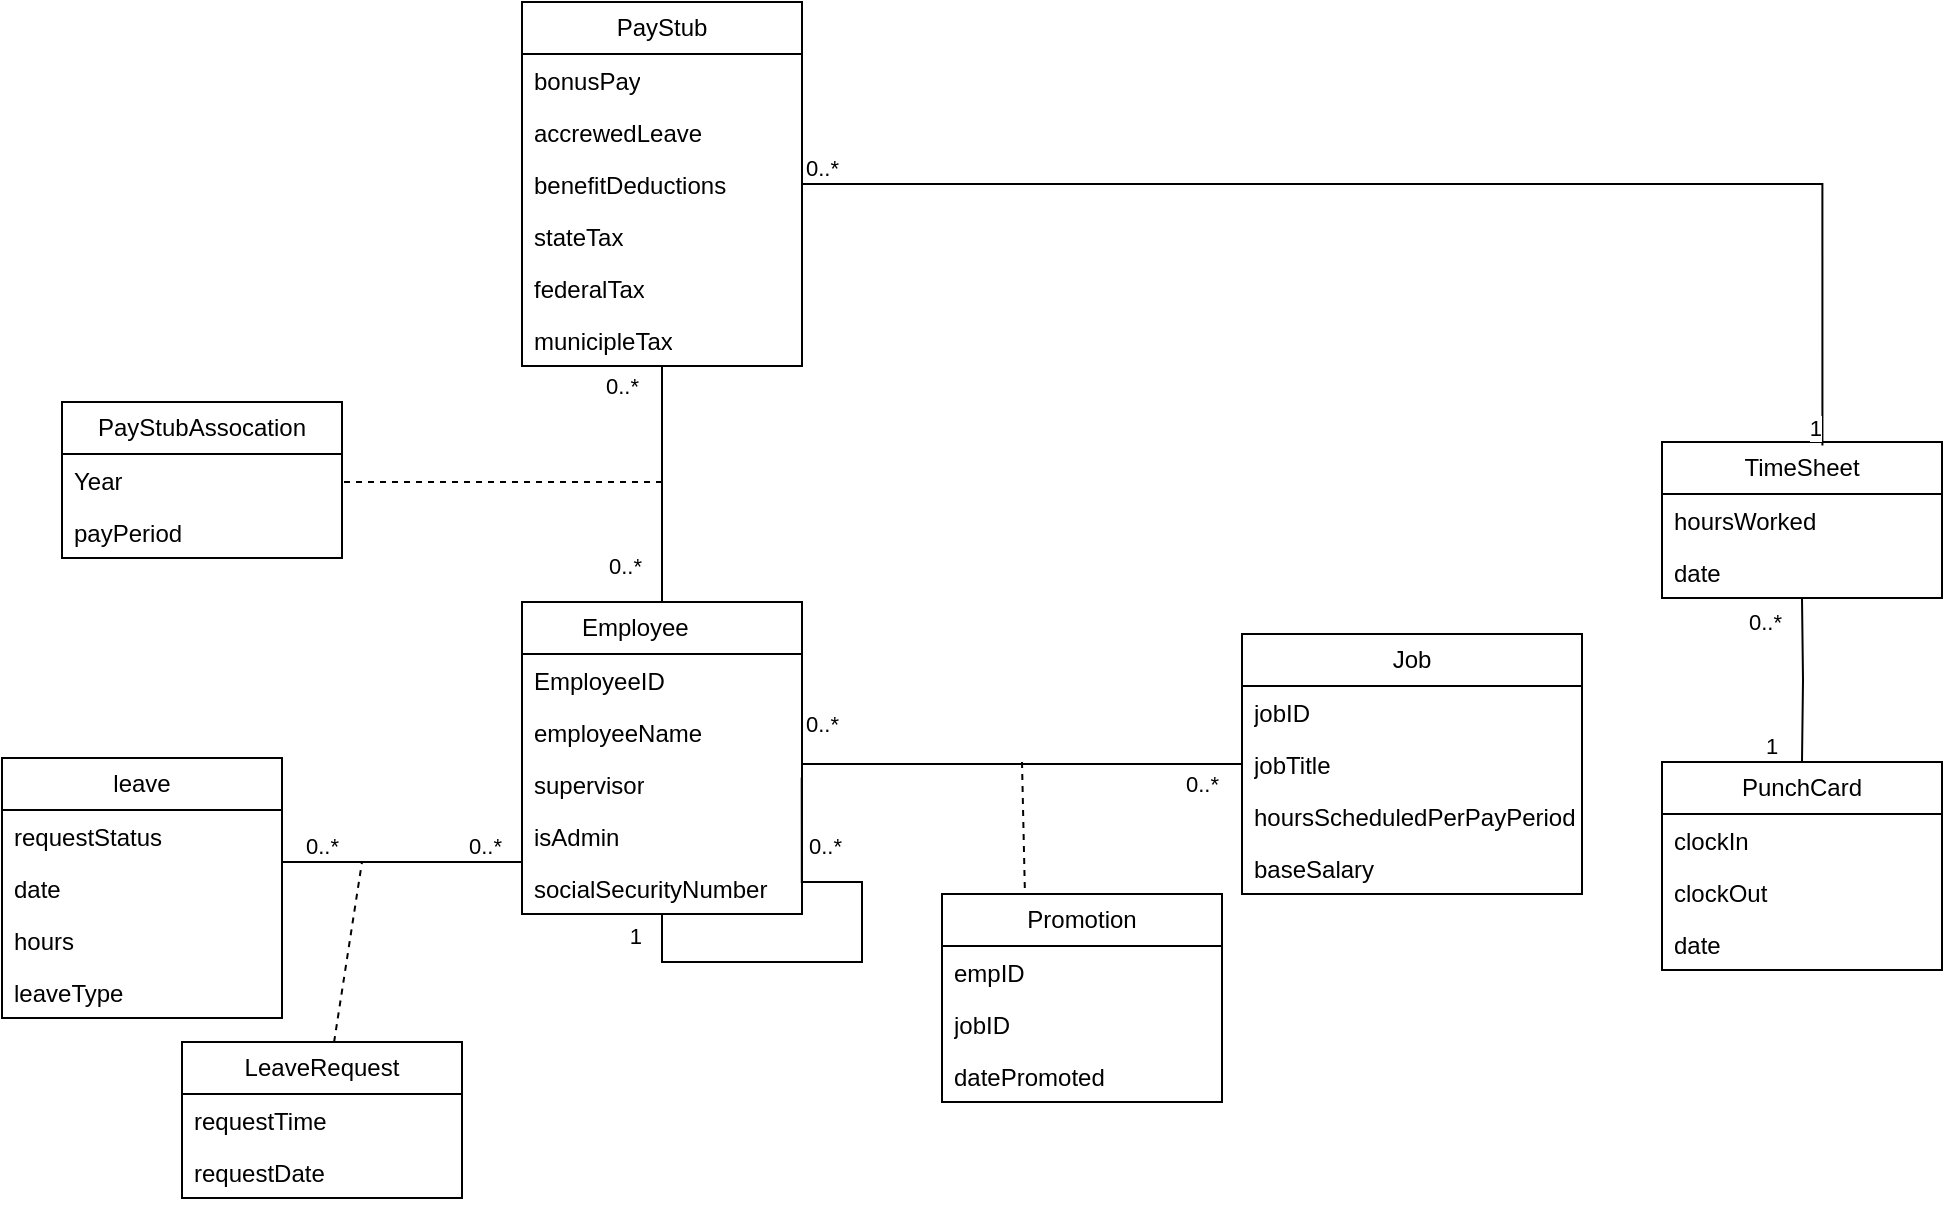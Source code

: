<mxfile version="24.0.4" type="device">
  <diagram name="Page-1" id="-NNGL4mW3Y8jt-ZhfhwO">
    <mxGraphModel dx="1124" dy="574" grid="1" gridSize="10" guides="1" tooltips="1" connect="1" arrows="1" fold="1" page="1" pageScale="1" pageWidth="1100" pageHeight="850" math="0" shadow="0">
      <root>
        <mxCell id="0" />
        <mxCell id="1" parent="0" />
        <mxCell id="ONxXVWHzVPM0Q5yVXpUs-14" value="Employee&lt;span style=&quot;white-space: pre;&quot;&gt;&#x9;&lt;/span&gt;" style="swimlane;fontStyle=0;childLayout=stackLayout;horizontal=1;startSize=26;fillColor=none;horizontalStack=0;resizeParent=1;resizeParentMax=0;resizeLast=0;collapsible=1;marginBottom=0;whiteSpace=wrap;html=1;" parent="1" vertex="1">
          <mxGeometry x="360" y="330" width="140" height="156" as="geometry" />
        </mxCell>
        <mxCell id="ONxXVWHzVPM0Q5yVXpUs-60" value="EmployeeID" style="text;strokeColor=none;fillColor=none;align=left;verticalAlign=top;spacingLeft=4;spacingRight=4;overflow=hidden;rotatable=0;points=[[0,0.5],[1,0.5]];portConstraint=eastwest;whiteSpace=wrap;html=1;" parent="ONxXVWHzVPM0Q5yVXpUs-14" vertex="1">
          <mxGeometry y="26" width="140" height="26" as="geometry" />
        </mxCell>
        <mxCell id="bheDur5DmYSqpsH1EMan-14" value="employeeName" style="text;strokeColor=none;fillColor=none;align=left;verticalAlign=top;spacingLeft=4;spacingRight=4;overflow=hidden;rotatable=0;points=[[0,0.5],[1,0.5]];portConstraint=eastwest;whiteSpace=wrap;html=1;" vertex="1" parent="ONxXVWHzVPM0Q5yVXpUs-14">
          <mxGeometry y="52" width="140" height="26" as="geometry" />
        </mxCell>
        <mxCell id="ONxXVWHzVPM0Q5yVXpUs-18" value="supervisor" style="text;strokeColor=none;fillColor=none;align=left;verticalAlign=top;spacingLeft=4;spacingRight=4;overflow=hidden;rotatable=0;points=[[0,0.5],[1,0.5]];portConstraint=eastwest;whiteSpace=wrap;html=1;" parent="ONxXVWHzVPM0Q5yVXpUs-14" vertex="1">
          <mxGeometry y="78" width="140" height="26" as="geometry" />
        </mxCell>
        <mxCell id="ONxXVWHzVPM0Q5yVXpUs-19" value="isAdmin" style="text;strokeColor=none;fillColor=none;align=left;verticalAlign=top;spacingLeft=4;spacingRight=4;overflow=hidden;rotatable=0;points=[[0,0.5],[1,0.5]];portConstraint=eastwest;whiteSpace=wrap;html=1;" parent="ONxXVWHzVPM0Q5yVXpUs-14" vertex="1">
          <mxGeometry y="104" width="140" height="26" as="geometry" />
        </mxCell>
        <mxCell id="ONxXVWHzVPM0Q5yVXpUs-61" value="socialSecurityNumber" style="text;strokeColor=none;fillColor=none;align=left;verticalAlign=top;spacingLeft=4;spacingRight=4;overflow=hidden;rotatable=0;points=[[0,0.5],[1,0.5]];portConstraint=eastwest;whiteSpace=wrap;html=1;" parent="ONxXVWHzVPM0Q5yVXpUs-14" vertex="1">
          <mxGeometry y="130" width="140" height="26" as="geometry" />
        </mxCell>
        <mxCell id="ONxXVWHzVPM0Q5yVXpUs-21" value="PunchCard" style="swimlane;fontStyle=0;childLayout=stackLayout;horizontal=1;startSize=26;fillColor=none;horizontalStack=0;resizeParent=1;resizeParentMax=0;resizeLast=0;collapsible=1;marginBottom=0;whiteSpace=wrap;html=1;" parent="1" vertex="1">
          <mxGeometry x="930" y="410" width="140" height="104" as="geometry" />
        </mxCell>
        <mxCell id="ONxXVWHzVPM0Q5yVXpUs-22" value="clockIn" style="text;strokeColor=none;fillColor=none;align=left;verticalAlign=top;spacingLeft=4;spacingRight=4;overflow=hidden;rotatable=0;points=[[0,0.5],[1,0.5]];portConstraint=eastwest;whiteSpace=wrap;html=1;" parent="ONxXVWHzVPM0Q5yVXpUs-21" vertex="1">
          <mxGeometry y="26" width="140" height="26" as="geometry" />
        </mxCell>
        <mxCell id="ONxXVWHzVPM0Q5yVXpUs-23" value="clockOut" style="text;strokeColor=none;fillColor=none;align=left;verticalAlign=top;spacingLeft=4;spacingRight=4;overflow=hidden;rotatable=0;points=[[0,0.5],[1,0.5]];portConstraint=eastwest;whiteSpace=wrap;html=1;" parent="ONxXVWHzVPM0Q5yVXpUs-21" vertex="1">
          <mxGeometry y="52" width="140" height="26" as="geometry" />
        </mxCell>
        <mxCell id="ONxXVWHzVPM0Q5yVXpUs-24" value="date" style="text;strokeColor=none;fillColor=none;align=left;verticalAlign=top;spacingLeft=4;spacingRight=4;overflow=hidden;rotatable=0;points=[[0,0.5],[1,0.5]];portConstraint=eastwest;whiteSpace=wrap;html=1;" parent="ONxXVWHzVPM0Q5yVXpUs-21" vertex="1">
          <mxGeometry y="78" width="140" height="26" as="geometry" />
        </mxCell>
        <mxCell id="ONxXVWHzVPM0Q5yVXpUs-25" value="TimeSheet" style="swimlane;fontStyle=0;childLayout=stackLayout;horizontal=1;startSize=26;fillColor=none;horizontalStack=0;resizeParent=1;resizeParentMax=0;resizeLast=0;collapsible=1;marginBottom=0;whiteSpace=wrap;html=1;" parent="1" vertex="1">
          <mxGeometry x="930" y="250" width="140" height="78" as="geometry" />
        </mxCell>
        <mxCell id="ONxXVWHzVPM0Q5yVXpUs-26" value="hoursWorked" style="text;strokeColor=none;fillColor=none;align=left;verticalAlign=top;spacingLeft=4;spacingRight=4;overflow=hidden;rotatable=0;points=[[0,0.5],[1,0.5]];portConstraint=eastwest;whiteSpace=wrap;html=1;" parent="ONxXVWHzVPM0Q5yVXpUs-25" vertex="1">
          <mxGeometry y="26" width="140" height="26" as="geometry" />
        </mxCell>
        <mxCell id="ONxXVWHzVPM0Q5yVXpUs-27" value="date" style="text;strokeColor=none;fillColor=none;align=left;verticalAlign=top;spacingLeft=4;spacingRight=4;overflow=hidden;rotatable=0;points=[[0,0.5],[1,0.5]];portConstraint=eastwest;whiteSpace=wrap;html=1;" parent="ONxXVWHzVPM0Q5yVXpUs-25" vertex="1">
          <mxGeometry y="52" width="140" height="26" as="geometry" />
        </mxCell>
        <mxCell id="ONxXVWHzVPM0Q5yVXpUs-32" value="" style="endArrow=none;html=1;edgeStyle=orthogonalEdgeStyle;rounded=0;" parent="1" target="ONxXVWHzVPM0Q5yVXpUs-25" edge="1">
          <mxGeometry relative="1" as="geometry">
            <mxPoint x="1000" y="410" as="sourcePoint" />
            <mxPoint x="1050" y="350" as="targetPoint" />
          </mxGeometry>
        </mxCell>
        <mxCell id="ONxXVWHzVPM0Q5yVXpUs-33" value="1" style="edgeLabel;resizable=0;html=1;align=left;verticalAlign=bottom;" parent="ONxXVWHzVPM0Q5yVXpUs-32" connectable="0" vertex="1">
          <mxGeometry x="-1" relative="1" as="geometry">
            <mxPoint x="-20" as="offset" />
          </mxGeometry>
        </mxCell>
        <mxCell id="ONxXVWHzVPM0Q5yVXpUs-34" value="0..*" style="edgeLabel;resizable=0;html=1;align=right;verticalAlign=bottom;" parent="ONxXVWHzVPM0Q5yVXpUs-32" connectable="0" vertex="1">
          <mxGeometry x="1" relative="1" as="geometry">
            <mxPoint x="-10" y="20" as="offset" />
          </mxGeometry>
        </mxCell>
        <mxCell id="ONxXVWHzVPM0Q5yVXpUs-42" value="PayStub" style="swimlane;fontStyle=0;childLayout=stackLayout;horizontal=1;startSize=26;fillColor=none;horizontalStack=0;resizeParent=1;resizeParentMax=0;resizeLast=0;collapsible=1;marginBottom=0;whiteSpace=wrap;html=1;" parent="1" vertex="1">
          <mxGeometry x="360" y="30" width="140" height="182" as="geometry" />
        </mxCell>
        <mxCell id="bheDur5DmYSqpsH1EMan-28" value="bonusPay" style="text;strokeColor=none;fillColor=none;align=left;verticalAlign=top;spacingLeft=4;spacingRight=4;overflow=hidden;rotatable=0;points=[[0,0.5],[1,0.5]];portConstraint=eastwest;whiteSpace=wrap;html=1;" vertex="1" parent="ONxXVWHzVPM0Q5yVXpUs-42">
          <mxGeometry y="26" width="140" height="26" as="geometry" />
        </mxCell>
        <mxCell id="ONxXVWHzVPM0Q5yVXpUs-48" value="accrewedLeave" style="text;strokeColor=none;fillColor=none;align=left;verticalAlign=top;spacingLeft=4;spacingRight=4;overflow=hidden;rotatable=0;points=[[0,0.5],[1,0.5]];portConstraint=eastwest;whiteSpace=wrap;html=1;" parent="ONxXVWHzVPM0Q5yVXpUs-42" vertex="1">
          <mxGeometry y="52" width="140" height="26" as="geometry" />
        </mxCell>
        <mxCell id="ONxXVWHzVPM0Q5yVXpUs-43" value="benefitDeductions" style="text;strokeColor=none;fillColor=none;align=left;verticalAlign=top;spacingLeft=4;spacingRight=4;overflow=hidden;rotatable=0;points=[[0,0.5],[1,0.5]];portConstraint=eastwest;whiteSpace=wrap;html=1;" parent="ONxXVWHzVPM0Q5yVXpUs-42" vertex="1">
          <mxGeometry y="78" width="140" height="26" as="geometry" />
        </mxCell>
        <mxCell id="ONxXVWHzVPM0Q5yVXpUs-46" value="stateTax" style="text;strokeColor=none;fillColor=none;align=left;verticalAlign=top;spacingLeft=4;spacingRight=4;overflow=hidden;rotatable=0;points=[[0,0.5],[1,0.5]];portConstraint=eastwest;whiteSpace=wrap;html=1;" parent="ONxXVWHzVPM0Q5yVXpUs-42" vertex="1">
          <mxGeometry y="104" width="140" height="26" as="geometry" />
        </mxCell>
        <mxCell id="ONxXVWHzVPM0Q5yVXpUs-47" value="federalTax" style="text;strokeColor=none;fillColor=none;align=left;verticalAlign=top;spacingLeft=4;spacingRight=4;overflow=hidden;rotatable=0;points=[[0,0.5],[1,0.5]];portConstraint=eastwest;whiteSpace=wrap;html=1;" parent="ONxXVWHzVPM0Q5yVXpUs-42" vertex="1">
          <mxGeometry y="130" width="140" height="26" as="geometry" />
        </mxCell>
        <mxCell id="ONxXVWHzVPM0Q5yVXpUs-49" value="municipleTax" style="text;strokeColor=none;fillColor=none;align=left;verticalAlign=top;spacingLeft=4;spacingRight=4;overflow=hidden;rotatable=0;points=[[0,0.5],[1,0.5]];portConstraint=eastwest;whiteSpace=wrap;html=1;" parent="ONxXVWHzVPM0Q5yVXpUs-42" vertex="1">
          <mxGeometry y="156" width="140" height="26" as="geometry" />
        </mxCell>
        <mxCell id="ONxXVWHzVPM0Q5yVXpUs-50" value="" style="endArrow=none;html=1;edgeStyle=orthogonalEdgeStyle;rounded=0;entryX=0.573;entryY=0.023;entryDx=0;entryDy=0;entryPerimeter=0;" parent="1" source="ONxXVWHzVPM0Q5yVXpUs-42" target="ONxXVWHzVPM0Q5yVXpUs-25" edge="1">
          <mxGeometry relative="1" as="geometry">
            <mxPoint x="520" y="120" as="sourcePoint" />
            <mxPoint x="680" y="120" as="targetPoint" />
          </mxGeometry>
        </mxCell>
        <mxCell id="ONxXVWHzVPM0Q5yVXpUs-51" value="0..*" style="edgeLabel;resizable=0;html=1;align=left;verticalAlign=bottom;" parent="ONxXVWHzVPM0Q5yVXpUs-50" connectable="0" vertex="1">
          <mxGeometry x="-1" relative="1" as="geometry" />
        </mxCell>
        <mxCell id="ONxXVWHzVPM0Q5yVXpUs-52" value="1" style="edgeLabel;resizable=0;html=1;align=right;verticalAlign=bottom;" parent="ONxXVWHzVPM0Q5yVXpUs-50" connectable="0" vertex="1">
          <mxGeometry x="1" relative="1" as="geometry" />
        </mxCell>
        <mxCell id="ONxXVWHzVPM0Q5yVXpUs-53" value="" style="endArrow=none;html=1;edgeStyle=orthogonalEdgeStyle;rounded=0;" parent="1" source="ONxXVWHzVPM0Q5yVXpUs-62" target="ONxXVWHzVPM0Q5yVXpUs-14" edge="1">
          <mxGeometry relative="1" as="geometry">
            <mxPoint x="110" y="500" as="sourcePoint" />
            <mxPoint x="270" y="500" as="targetPoint" />
            <Array as="points">
              <mxPoint x="330" y="460" />
              <mxPoint x="330" y="460" />
            </Array>
          </mxGeometry>
        </mxCell>
        <mxCell id="ONxXVWHzVPM0Q5yVXpUs-54" value="0..*" style="edgeLabel;resizable=0;html=1;align=left;verticalAlign=bottom;" parent="ONxXVWHzVPM0Q5yVXpUs-53" connectable="0" vertex="1">
          <mxGeometry x="-1" relative="1" as="geometry">
            <mxPoint x="10" as="offset" />
          </mxGeometry>
        </mxCell>
        <mxCell id="ONxXVWHzVPM0Q5yVXpUs-55" value="0..*" style="edgeLabel;resizable=0;html=1;align=right;verticalAlign=bottom;" parent="ONxXVWHzVPM0Q5yVXpUs-53" connectable="0" vertex="1">
          <mxGeometry x="1" relative="1" as="geometry">
            <mxPoint x="-10" as="offset" />
          </mxGeometry>
        </mxCell>
        <mxCell id="ONxXVWHzVPM0Q5yVXpUs-62" value="leave" style="swimlane;fontStyle=0;childLayout=stackLayout;horizontal=1;startSize=26;fillColor=none;horizontalStack=0;resizeParent=1;resizeParentMax=0;resizeLast=0;collapsible=1;marginBottom=0;whiteSpace=wrap;html=1;" parent="1" vertex="1">
          <mxGeometry x="100" y="408" width="140" height="130" as="geometry" />
        </mxCell>
        <mxCell id="ONxXVWHzVPM0Q5yVXpUs-65" value="requestStatus" style="text;strokeColor=none;fillColor=none;align=left;verticalAlign=top;spacingLeft=4;spacingRight=4;overflow=hidden;rotatable=0;points=[[0,0.5],[1,0.5]];portConstraint=eastwest;whiteSpace=wrap;html=1;" parent="ONxXVWHzVPM0Q5yVXpUs-62" vertex="1">
          <mxGeometry y="26" width="140" height="26" as="geometry" />
        </mxCell>
        <mxCell id="ONxXVWHzVPM0Q5yVXpUs-63" value="date" style="text;strokeColor=none;fillColor=none;align=left;verticalAlign=top;spacingLeft=4;spacingRight=4;overflow=hidden;rotatable=0;points=[[0,0.5],[1,0.5]];portConstraint=eastwest;whiteSpace=wrap;html=1;" parent="ONxXVWHzVPM0Q5yVXpUs-62" vertex="1">
          <mxGeometry y="52" width="140" height="26" as="geometry" />
        </mxCell>
        <mxCell id="ONxXVWHzVPM0Q5yVXpUs-64" value="hours" style="text;strokeColor=none;fillColor=none;align=left;verticalAlign=top;spacingLeft=4;spacingRight=4;overflow=hidden;rotatable=0;points=[[0,0.5],[1,0.5]];portConstraint=eastwest;whiteSpace=wrap;html=1;" parent="ONxXVWHzVPM0Q5yVXpUs-62" vertex="1">
          <mxGeometry y="78" width="140" height="26" as="geometry" />
        </mxCell>
        <mxCell id="bheDur5DmYSqpsH1EMan-13" value="leaveType" style="text;strokeColor=none;fillColor=none;align=left;verticalAlign=top;spacingLeft=4;spacingRight=4;overflow=hidden;rotatable=0;points=[[0,0.5],[1,0.5]];portConstraint=eastwest;whiteSpace=wrap;html=1;" vertex="1" parent="ONxXVWHzVPM0Q5yVXpUs-62">
          <mxGeometry y="104" width="140" height="26" as="geometry" />
        </mxCell>
        <mxCell id="ONxXVWHzVPM0Q5yVXpUs-66" value="LeaveRequest" style="swimlane;fontStyle=0;childLayout=stackLayout;horizontal=1;startSize=26;fillColor=none;horizontalStack=0;resizeParent=1;resizeParentMax=0;resizeLast=0;collapsible=1;marginBottom=0;whiteSpace=wrap;html=1;" parent="1" vertex="1">
          <mxGeometry x="190" y="550" width="140" height="78" as="geometry" />
        </mxCell>
        <mxCell id="ONxXVWHzVPM0Q5yVXpUs-67" value="requestTime" style="text;strokeColor=none;fillColor=none;align=left;verticalAlign=top;spacingLeft=4;spacingRight=4;overflow=hidden;rotatable=0;points=[[0,0.5],[1,0.5]];portConstraint=eastwest;whiteSpace=wrap;html=1;" parent="ONxXVWHzVPM0Q5yVXpUs-66" vertex="1">
          <mxGeometry y="26" width="140" height="26" as="geometry" />
        </mxCell>
        <mxCell id="ONxXVWHzVPM0Q5yVXpUs-68" value="requestDate" style="text;strokeColor=none;fillColor=none;align=left;verticalAlign=top;spacingLeft=4;spacingRight=4;overflow=hidden;rotatable=0;points=[[0,0.5],[1,0.5]];portConstraint=eastwest;whiteSpace=wrap;html=1;" parent="ONxXVWHzVPM0Q5yVXpUs-66" vertex="1">
          <mxGeometry y="52" width="140" height="26" as="geometry" />
        </mxCell>
        <mxCell id="ONxXVWHzVPM0Q5yVXpUs-70" value="" style="endArrow=none;dashed=1;html=1;rounded=0;" parent="1" source="ONxXVWHzVPM0Q5yVXpUs-66" edge="1">
          <mxGeometry width="50" height="50" relative="1" as="geometry">
            <mxPoint x="200" y="520" as="sourcePoint" />
            <mxPoint x="280" y="460" as="targetPoint" />
          </mxGeometry>
        </mxCell>
        <mxCell id="ONxXVWHzVPM0Q5yVXpUs-71" value="PayStubAssocation" style="swimlane;fontStyle=0;childLayout=stackLayout;horizontal=1;startSize=26;fillColor=none;horizontalStack=0;resizeParent=1;resizeParentMax=0;resizeLast=0;collapsible=1;marginBottom=0;whiteSpace=wrap;html=1;" parent="1" vertex="1">
          <mxGeometry x="130" y="230" width="140" height="78" as="geometry" />
        </mxCell>
        <mxCell id="ONxXVWHzVPM0Q5yVXpUs-72" value="Year" style="text;strokeColor=none;fillColor=none;align=left;verticalAlign=top;spacingLeft=4;spacingRight=4;overflow=hidden;rotatable=0;points=[[0,0.5],[1,0.5]];portConstraint=eastwest;whiteSpace=wrap;html=1;" parent="ONxXVWHzVPM0Q5yVXpUs-71" vertex="1">
          <mxGeometry y="26" width="140" height="26" as="geometry" />
        </mxCell>
        <mxCell id="ONxXVWHzVPM0Q5yVXpUs-79" value="" style="endArrow=none;dashed=1;html=1;rounded=0;" parent="ONxXVWHzVPM0Q5yVXpUs-71" edge="1">
          <mxGeometry width="50" height="50" relative="1" as="geometry">
            <mxPoint x="300" y="40" as="sourcePoint" />
            <mxPoint x="140" y="40" as="targetPoint" />
          </mxGeometry>
        </mxCell>
        <mxCell id="ONxXVWHzVPM0Q5yVXpUs-73" value="payPeriod" style="text;strokeColor=none;fillColor=none;align=left;verticalAlign=top;spacingLeft=4;spacingRight=4;overflow=hidden;rotatable=0;points=[[0,0.5],[1,0.5]];portConstraint=eastwest;whiteSpace=wrap;html=1;" parent="ONxXVWHzVPM0Q5yVXpUs-71" vertex="1">
          <mxGeometry y="52" width="140" height="26" as="geometry" />
        </mxCell>
        <mxCell id="ONxXVWHzVPM0Q5yVXpUs-76" value="" style="endArrow=none;html=1;edgeStyle=orthogonalEdgeStyle;rounded=0;" parent="1" source="ONxXVWHzVPM0Q5yVXpUs-42" target="ONxXVWHzVPM0Q5yVXpUs-14" edge="1">
          <mxGeometry relative="1" as="geometry">
            <mxPoint x="290" y="290" as="sourcePoint" />
            <mxPoint x="450" y="290" as="targetPoint" />
          </mxGeometry>
        </mxCell>
        <mxCell id="ONxXVWHzVPM0Q5yVXpUs-77" value="0..*" style="edgeLabel;resizable=0;html=1;align=left;verticalAlign=bottom;" parent="ONxXVWHzVPM0Q5yVXpUs-76" connectable="0" vertex="1">
          <mxGeometry x="-1" relative="1" as="geometry">
            <mxPoint x="-30" y="18" as="offset" />
          </mxGeometry>
        </mxCell>
        <mxCell id="ONxXVWHzVPM0Q5yVXpUs-78" value="0..*" style="edgeLabel;resizable=0;html=1;align=right;verticalAlign=bottom;" parent="ONxXVWHzVPM0Q5yVXpUs-76" connectable="0" vertex="1">
          <mxGeometry x="1" relative="1" as="geometry">
            <mxPoint x="-10" y="-10" as="offset" />
          </mxGeometry>
        </mxCell>
        <mxCell id="bheDur5DmYSqpsH1EMan-5" value="" style="endArrow=none;html=1;edgeStyle=orthogonalEdgeStyle;rounded=0;exitX=0.999;exitY=0.373;exitDx=0;exitDy=0;exitPerimeter=0;" edge="1" parent="1" source="ONxXVWHzVPM0Q5yVXpUs-18" target="ONxXVWHzVPM0Q5yVXpUs-14">
          <mxGeometry relative="1" as="geometry">
            <mxPoint x="500" y="459.76" as="sourcePoint" />
            <mxPoint x="660" y="459.76" as="targetPoint" />
            <Array as="points">
              <mxPoint x="500" y="470" />
              <mxPoint x="530" y="470" />
              <mxPoint x="530" y="510" />
              <mxPoint x="430" y="510" />
            </Array>
          </mxGeometry>
        </mxCell>
        <mxCell id="bheDur5DmYSqpsH1EMan-6" value="0..*" style="edgeLabel;resizable=0;html=1;align=left;verticalAlign=bottom;" connectable="0" vertex="1" parent="bheDur5DmYSqpsH1EMan-5">
          <mxGeometry x="-1" relative="1" as="geometry">
            <mxPoint y="-18" as="offset" />
          </mxGeometry>
        </mxCell>
        <mxCell id="bheDur5DmYSqpsH1EMan-7" value="1" style="edgeLabel;resizable=0;html=1;align=right;verticalAlign=bottom;" connectable="0" vertex="1" parent="bheDur5DmYSqpsH1EMan-5">
          <mxGeometry x="1" relative="1" as="geometry">
            <mxPoint x="-10" y="20" as="offset" />
          </mxGeometry>
        </mxCell>
        <mxCell id="bheDur5DmYSqpsH1EMan-15" value="Job" style="swimlane;fontStyle=0;childLayout=stackLayout;horizontal=1;startSize=26;fillColor=none;horizontalStack=0;resizeParent=1;resizeParentMax=0;resizeLast=0;collapsible=1;marginBottom=0;whiteSpace=wrap;html=1;" vertex="1" parent="1">
          <mxGeometry x="720" y="346" width="170" height="130" as="geometry" />
        </mxCell>
        <mxCell id="bheDur5DmYSqpsH1EMan-16" value="jobID" style="text;strokeColor=none;fillColor=none;align=left;verticalAlign=top;spacingLeft=4;spacingRight=4;overflow=hidden;rotatable=0;points=[[0,0.5],[1,0.5]];portConstraint=eastwest;whiteSpace=wrap;html=1;" vertex="1" parent="bheDur5DmYSqpsH1EMan-15">
          <mxGeometry y="26" width="170" height="26" as="geometry" />
        </mxCell>
        <mxCell id="bheDur5DmYSqpsH1EMan-17" value="jobTitle" style="text;strokeColor=none;fillColor=none;align=left;verticalAlign=top;spacingLeft=4;spacingRight=4;overflow=hidden;rotatable=0;points=[[0,0.5],[1,0.5]];portConstraint=eastwest;whiteSpace=wrap;html=1;" vertex="1" parent="bheDur5DmYSqpsH1EMan-15">
          <mxGeometry y="52" width="170" height="26" as="geometry" />
        </mxCell>
        <mxCell id="bheDur5DmYSqpsH1EMan-30" value="hoursScheduledPerPayPeriod" style="text;strokeColor=none;fillColor=none;align=left;verticalAlign=top;spacingLeft=4;spacingRight=4;overflow=hidden;rotatable=0;points=[[0,0.5],[1,0.5]];portConstraint=eastwest;whiteSpace=wrap;html=1;" vertex="1" parent="bheDur5DmYSqpsH1EMan-15">
          <mxGeometry y="78" width="170" height="26" as="geometry" />
        </mxCell>
        <mxCell id="bheDur5DmYSqpsH1EMan-18" value="baseSalary" style="text;strokeColor=none;fillColor=none;align=left;verticalAlign=top;spacingLeft=4;spacingRight=4;overflow=hidden;rotatable=0;points=[[0,0.5],[1,0.5]];portConstraint=eastwest;whiteSpace=wrap;html=1;" vertex="1" parent="bheDur5DmYSqpsH1EMan-15">
          <mxGeometry y="104" width="170" height="26" as="geometry" />
        </mxCell>
        <mxCell id="bheDur5DmYSqpsH1EMan-19" value="Promotion" style="swimlane;fontStyle=0;childLayout=stackLayout;horizontal=1;startSize=26;fillColor=none;horizontalStack=0;resizeParent=1;resizeParentMax=0;resizeLast=0;collapsible=1;marginBottom=0;whiteSpace=wrap;html=1;" vertex="1" parent="1">
          <mxGeometry x="570" y="476" width="140" height="104" as="geometry" />
        </mxCell>
        <mxCell id="bheDur5DmYSqpsH1EMan-20" value="empID" style="text;strokeColor=none;fillColor=none;align=left;verticalAlign=top;spacingLeft=4;spacingRight=4;overflow=hidden;rotatable=0;points=[[0,0.5],[1,0.5]];portConstraint=eastwest;whiteSpace=wrap;html=1;" vertex="1" parent="bheDur5DmYSqpsH1EMan-19">
          <mxGeometry y="26" width="140" height="26" as="geometry" />
        </mxCell>
        <mxCell id="bheDur5DmYSqpsH1EMan-21" value="jobID" style="text;strokeColor=none;fillColor=none;align=left;verticalAlign=top;spacingLeft=4;spacingRight=4;overflow=hidden;rotatable=0;points=[[0,0.5],[1,0.5]];portConstraint=eastwest;whiteSpace=wrap;html=1;" vertex="1" parent="bheDur5DmYSqpsH1EMan-19">
          <mxGeometry y="52" width="140" height="26" as="geometry" />
        </mxCell>
        <mxCell id="bheDur5DmYSqpsH1EMan-22" value="datePromoted" style="text;strokeColor=none;fillColor=none;align=left;verticalAlign=top;spacingLeft=4;spacingRight=4;overflow=hidden;rotatable=0;points=[[0,0.5],[1,0.5]];portConstraint=eastwest;whiteSpace=wrap;html=1;" vertex="1" parent="bheDur5DmYSqpsH1EMan-19">
          <mxGeometry y="78" width="140" height="26" as="geometry" />
        </mxCell>
        <mxCell id="bheDur5DmYSqpsH1EMan-23" value="" style="endArrow=none;html=1;edgeStyle=orthogonalEdgeStyle;rounded=0;" edge="1" parent="1" source="bheDur5DmYSqpsH1EMan-15" target="ONxXVWHzVPM0Q5yVXpUs-14">
          <mxGeometry relative="1" as="geometry">
            <mxPoint x="560" y="327" as="sourcePoint" />
            <mxPoint x="560" y="425" as="targetPoint" />
            <Array as="points">
              <mxPoint x="770" y="410" />
            </Array>
          </mxGeometry>
        </mxCell>
        <mxCell id="bheDur5DmYSqpsH1EMan-24" value="0..*" style="edgeLabel;resizable=0;html=1;align=left;verticalAlign=bottom;" connectable="0" vertex="1" parent="bheDur5DmYSqpsH1EMan-23">
          <mxGeometry x="-1" relative="1" as="geometry">
            <mxPoint x="-30" y="18" as="offset" />
          </mxGeometry>
        </mxCell>
        <mxCell id="bheDur5DmYSqpsH1EMan-25" value="0..*" style="edgeLabel;resizable=0;html=1;align=right;verticalAlign=bottom;" connectable="0" vertex="1" parent="bheDur5DmYSqpsH1EMan-23">
          <mxGeometry x="1" relative="1" as="geometry">
            <mxPoint x="20" y="49" as="offset" />
          </mxGeometry>
        </mxCell>
        <mxCell id="bheDur5DmYSqpsH1EMan-26" value="" style="text;strokeColor=none;fillColor=none;align=left;verticalAlign=middle;spacingTop=-1;spacingLeft=4;spacingRight=4;rotatable=0;labelPosition=right;points=[];portConstraint=eastwest;" vertex="1" parent="1">
          <mxGeometry x="960" y="380" width="20" height="14" as="geometry" />
        </mxCell>
        <mxCell id="bheDur5DmYSqpsH1EMan-27" value="" style="endArrow=none;dashed=1;html=1;rounded=0;entryX=0.296;entryY=-0.012;entryDx=0;entryDy=0;entryPerimeter=0;" edge="1" parent="1" target="bheDur5DmYSqpsH1EMan-19">
          <mxGeometry width="50" height="50" relative="1" as="geometry">
            <mxPoint x="610" y="410" as="sourcePoint" />
            <mxPoint x="630" y="350" as="targetPoint" />
          </mxGeometry>
        </mxCell>
      </root>
    </mxGraphModel>
  </diagram>
</mxfile>
